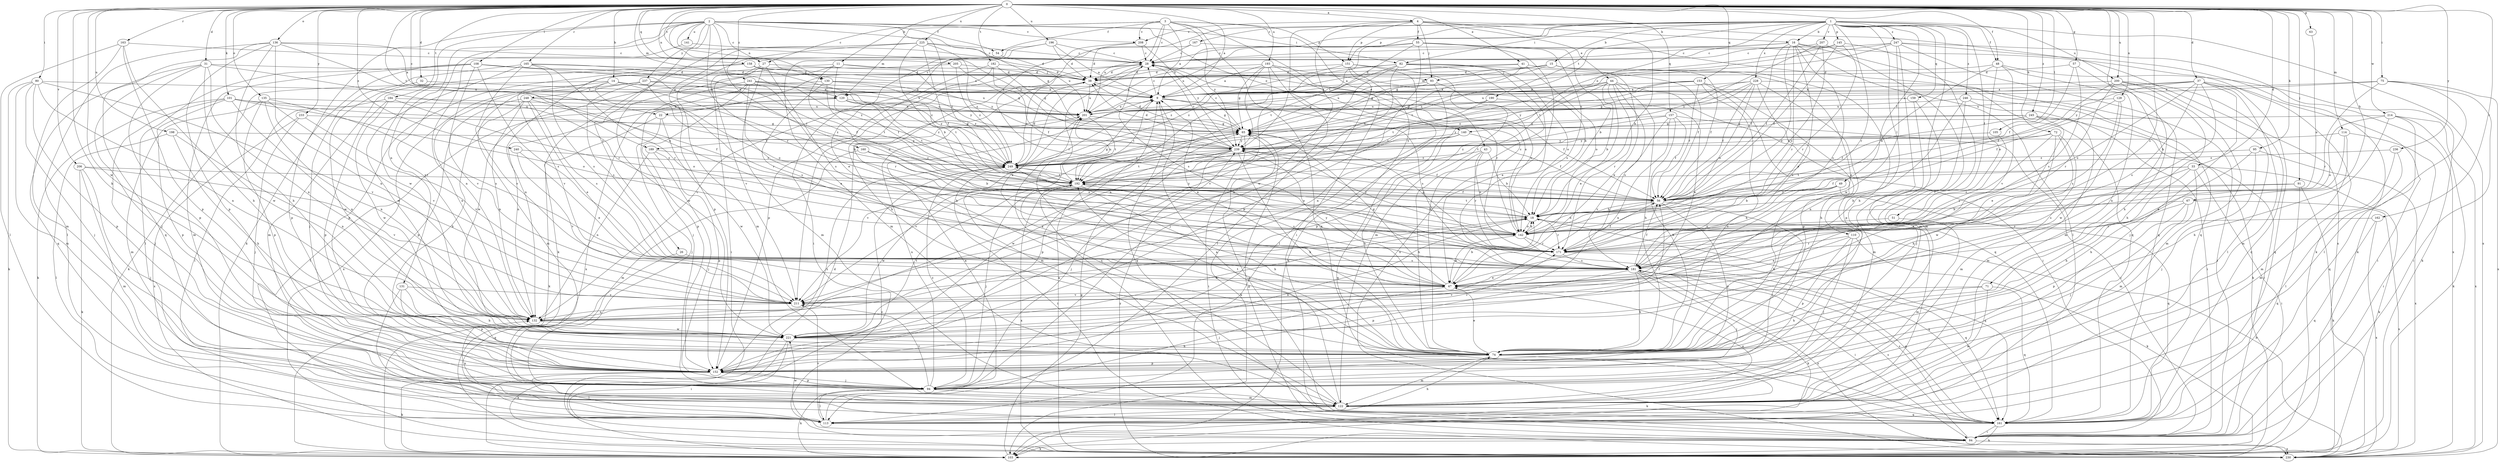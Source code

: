 strict digraph  {
0;
1;
2;
3;
4;
9;
11;
14;
15;
16;
18;
22;
26;
27;
28;
31;
32;
33;
37;
38;
41;
43;
44;
47;
48;
49;
51;
54;
55;
56;
57;
63;
65;
67;
71;
72;
74;
75;
80;
82;
84;
91;
93;
94;
95;
101;
103;
105;
108;
110;
113;
114;
120;
122;
128;
130;
131;
132;
135;
136;
140;
141;
142;
145;
151;
152;
153;
157;
158;
159;
160;
161;
162;
163;
165;
167;
171;
181;
182;
184;
189;
190;
192;
193;
196;
198;
200;
201;
205;
206;
207;
208;
211;
214;
221;
225;
228;
230;
233;
236;
237;
239;
240;
241;
245;
246;
247;
248;
249;
0 -> 4  [label=a];
0 -> 9  [label=a];
0 -> 11  [label=b];
0 -> 14  [label=b];
0 -> 22  [label=c];
0 -> 31  [label=d];
0 -> 32  [label=d];
0 -> 33  [label=d];
0 -> 37  [label=d];
0 -> 41  [label=e];
0 -> 48  [label=f];
0 -> 57  [label=g];
0 -> 63  [label=g];
0 -> 67  [label=h];
0 -> 71  [label=h];
0 -> 72  [label=h];
0 -> 74  [label=h];
0 -> 75  [label=i];
0 -> 80  [label=i];
0 -> 91  [label=j];
0 -> 95  [label=k];
0 -> 101  [label=k];
0 -> 105  [label=l];
0 -> 108  [label=l];
0 -> 114  [label=m];
0 -> 120  [label=m];
0 -> 128  [label=n];
0 -> 130  [label=n];
0 -> 135  [label=o];
0 -> 136  [label=o];
0 -> 153  [label=q];
0 -> 157  [label=q];
0 -> 158  [label=q];
0 -> 162  [label=r];
0 -> 163  [label=r];
0 -> 165  [label=r];
0 -> 181  [label=s];
0 -> 182  [label=t];
0 -> 184  [label=t];
0 -> 189  [label=t];
0 -> 193  [label=u];
0 -> 196  [label=u];
0 -> 198  [label=u];
0 -> 200  [label=u];
0 -> 205  [label=v];
0 -> 206  [label=v];
0 -> 214  [label=w];
0 -> 221  [label=w];
0 -> 225  [label=x];
0 -> 233  [label=y];
0 -> 236  [label=y];
0 -> 240  [label=z];
0 -> 241  [label=z];
0 -> 245  [label=z];
1 -> 15  [label=b];
1 -> 16  [label=b];
1 -> 22  [label=c];
1 -> 48  [label=f];
1 -> 49  [label=f];
1 -> 51  [label=f];
1 -> 82  [label=i];
1 -> 110  [label=l];
1 -> 113  [label=l];
1 -> 140  [label=o];
1 -> 145  [label=p];
1 -> 151  [label=p];
1 -> 159  [label=q];
1 -> 167  [label=r];
1 -> 171  [label=r];
1 -> 189  [label=t];
1 -> 190  [label=t];
1 -> 200  [label=u];
1 -> 201  [label=u];
1 -> 207  [label=v];
1 -> 228  [label=x];
1 -> 230  [label=x];
1 -> 246  [label=z];
1 -> 247  [label=z];
2 -> 26  [label=c];
2 -> 27  [label=c];
2 -> 54  [label=f];
2 -> 65  [label=g];
2 -> 82  [label=i];
2 -> 103  [label=k];
2 -> 130  [label=n];
2 -> 131  [label=n];
2 -> 132  [label=n];
2 -> 140  [label=o];
2 -> 141  [label=o];
2 -> 160  [label=q];
2 -> 171  [label=r];
2 -> 192  [label=t];
2 -> 208  [label=v];
2 -> 221  [label=w];
2 -> 237  [label=y];
2 -> 239  [label=y];
3 -> 9  [label=a];
3 -> 27  [label=c];
3 -> 28  [label=c];
3 -> 43  [label=e];
3 -> 54  [label=f];
3 -> 84  [label=i];
3 -> 120  [label=m];
3 -> 151  [label=p];
3 -> 161  [label=q];
3 -> 201  [label=u];
3 -> 208  [label=v];
3 -> 239  [label=y];
4 -> 16  [label=b];
4 -> 18  [label=b];
4 -> 44  [label=e];
4 -> 55  [label=f];
4 -> 93  [label=j];
4 -> 151  [label=p];
4 -> 208  [label=v];
4 -> 221  [label=w];
4 -> 230  [label=x];
4 -> 239  [label=y];
9 -> 28  [label=c];
9 -> 56  [label=f];
9 -> 65  [label=g];
9 -> 161  [label=q];
9 -> 181  [label=s];
9 -> 192  [label=t];
9 -> 201  [label=u];
11 -> 56  [label=f];
11 -> 93  [label=j];
11 -> 132  [label=n];
11 -> 142  [label=o];
11 -> 221  [label=w];
11 -> 239  [label=y];
14 -> 9  [label=a];
14 -> 18  [label=b];
14 -> 103  [label=k];
14 -> 120  [label=m];
14 -> 132  [label=n];
14 -> 142  [label=o];
14 -> 248  [label=z];
15 -> 38  [label=d];
15 -> 47  [label=e];
15 -> 56  [label=f];
15 -> 65  [label=g];
15 -> 93  [label=j];
15 -> 120  [label=m];
15 -> 152  [label=p];
16 -> 28  [label=c];
16 -> 47  [label=e];
16 -> 56  [label=f];
16 -> 103  [label=k];
16 -> 113  [label=l];
16 -> 142  [label=o];
16 -> 161  [label=q];
16 -> 171  [label=r];
16 -> 181  [label=s];
16 -> 192  [label=t];
18 -> 142  [label=o];
18 -> 161  [label=q];
18 -> 171  [label=r];
18 -> 192  [label=t];
18 -> 211  [label=v];
22 -> 65  [label=g];
22 -> 94  [label=j];
22 -> 103  [label=k];
22 -> 221  [label=w];
26 -> 161  [label=q];
26 -> 181  [label=s];
27 -> 38  [label=d];
27 -> 84  [label=i];
27 -> 122  [label=m];
27 -> 181  [label=s];
27 -> 211  [label=v];
28 -> 38  [label=d];
28 -> 47  [label=e];
28 -> 142  [label=o];
28 -> 181  [label=s];
28 -> 211  [label=v];
31 -> 38  [label=d];
31 -> 94  [label=j];
31 -> 132  [label=n];
31 -> 152  [label=p];
31 -> 161  [label=q];
31 -> 171  [label=r];
31 -> 221  [label=w];
32 -> 9  [label=a];
32 -> 221  [label=w];
33 -> 56  [label=f];
33 -> 74  [label=h];
33 -> 84  [label=i];
33 -> 103  [label=k];
33 -> 122  [label=m];
33 -> 181  [label=s];
33 -> 192  [label=t];
37 -> 9  [label=a];
37 -> 84  [label=i];
37 -> 94  [label=j];
37 -> 122  [label=m];
37 -> 132  [label=n];
37 -> 142  [label=o];
37 -> 161  [label=q];
37 -> 181  [label=s];
37 -> 201  [label=u];
37 -> 239  [label=y];
38 -> 9  [label=a];
38 -> 201  [label=u];
38 -> 249  [label=z];
41 -> 9  [label=a];
41 -> 38  [label=d];
41 -> 47  [label=e];
41 -> 142  [label=o];
41 -> 192  [label=t];
43 -> 18  [label=b];
43 -> 74  [label=h];
43 -> 142  [label=o];
43 -> 171  [label=r];
43 -> 249  [label=z];
44 -> 9  [label=a];
44 -> 18  [label=b];
44 -> 47  [label=e];
44 -> 74  [label=h];
44 -> 84  [label=i];
44 -> 152  [label=p];
44 -> 171  [label=r];
44 -> 181  [label=s];
44 -> 192  [label=t];
47 -> 9  [label=a];
47 -> 18  [label=b];
47 -> 28  [label=c];
47 -> 65  [label=g];
47 -> 94  [label=j];
47 -> 211  [label=v];
47 -> 239  [label=y];
48 -> 18  [label=b];
48 -> 38  [label=d];
48 -> 103  [label=k];
48 -> 122  [label=m];
48 -> 142  [label=o];
48 -> 211  [label=v];
49 -> 18  [label=b];
49 -> 56  [label=f];
49 -> 74  [label=h];
49 -> 161  [label=q];
49 -> 181  [label=s];
51 -> 122  [label=m];
51 -> 142  [label=o];
54 -> 122  [label=m];
54 -> 201  [label=u];
55 -> 18  [label=b];
55 -> 28  [label=c];
55 -> 152  [label=p];
55 -> 181  [label=s];
55 -> 192  [label=t];
55 -> 201  [label=u];
55 -> 230  [label=x];
56 -> 18  [label=b];
56 -> 94  [label=j];
56 -> 142  [label=o];
56 -> 152  [label=p];
56 -> 249  [label=z];
57 -> 38  [label=d];
57 -> 56  [label=f];
57 -> 74  [label=h];
57 -> 181  [label=s];
63 -> 142  [label=o];
65 -> 28  [label=c];
65 -> 38  [label=d];
65 -> 84  [label=i];
65 -> 152  [label=p];
65 -> 211  [label=v];
65 -> 239  [label=y];
67 -> 18  [label=b];
67 -> 94  [label=j];
67 -> 152  [label=p];
67 -> 171  [label=r];
67 -> 230  [label=x];
71 -> 74  [label=h];
71 -> 122  [label=m];
71 -> 161  [label=q];
71 -> 211  [label=v];
72 -> 74  [label=h];
72 -> 122  [label=m];
72 -> 181  [label=s];
72 -> 221  [label=w];
72 -> 239  [label=y];
72 -> 249  [label=z];
74 -> 9  [label=a];
74 -> 47  [label=e];
74 -> 103  [label=k];
74 -> 122  [label=m];
74 -> 152  [label=p];
74 -> 192  [label=t];
75 -> 9  [label=a];
75 -> 84  [label=i];
75 -> 113  [label=l];
75 -> 171  [label=r];
75 -> 201  [label=u];
75 -> 230  [label=x];
80 -> 9  [label=a];
80 -> 94  [label=j];
80 -> 103  [label=k];
80 -> 122  [label=m];
80 -> 132  [label=n];
80 -> 152  [label=p];
80 -> 211  [label=v];
82 -> 38  [label=d];
82 -> 47  [label=e];
82 -> 56  [label=f];
82 -> 74  [label=h];
82 -> 132  [label=n];
82 -> 142  [label=o];
82 -> 192  [label=t];
82 -> 211  [label=v];
82 -> 249  [label=z];
84 -> 65  [label=g];
84 -> 103  [label=k];
84 -> 181  [label=s];
84 -> 230  [label=x];
91 -> 18  [label=b];
91 -> 56  [label=f];
91 -> 103  [label=k];
91 -> 161  [label=q];
93 -> 9  [label=a];
93 -> 65  [label=g];
93 -> 132  [label=n];
93 -> 142  [label=o];
94 -> 103  [label=k];
94 -> 113  [label=l];
94 -> 122  [label=m];
94 -> 152  [label=p];
94 -> 201  [label=u];
94 -> 211  [label=v];
94 -> 249  [label=z];
95 -> 74  [label=h];
95 -> 94  [label=j];
95 -> 230  [label=x];
95 -> 249  [label=z];
101 -> 94  [label=j];
101 -> 103  [label=k];
101 -> 132  [label=n];
101 -> 142  [label=o];
101 -> 152  [label=p];
101 -> 201  [label=u];
101 -> 249  [label=z];
103 -> 38  [label=d];
103 -> 65  [label=g];
103 -> 249  [label=z];
105 -> 171  [label=r];
105 -> 239  [label=y];
108 -> 38  [label=d];
108 -> 113  [label=l];
108 -> 122  [label=m];
108 -> 152  [label=p];
108 -> 181  [label=s];
108 -> 192  [label=t];
108 -> 211  [label=v];
108 -> 249  [label=z];
110 -> 47  [label=e];
110 -> 94  [label=j];
110 -> 103  [label=k];
110 -> 152  [label=p];
110 -> 171  [label=r];
113 -> 9  [label=a];
113 -> 74  [label=h];
113 -> 211  [label=v];
113 -> 221  [label=w];
114 -> 47  [label=e];
114 -> 84  [label=i];
114 -> 122  [label=m];
114 -> 239  [label=y];
120 -> 113  [label=l];
120 -> 132  [label=n];
120 -> 192  [label=t];
120 -> 201  [label=u];
120 -> 239  [label=y];
120 -> 249  [label=z];
122 -> 9  [label=a];
122 -> 47  [label=e];
122 -> 113  [label=l];
122 -> 132  [label=n];
122 -> 161  [label=q];
122 -> 201  [label=u];
128 -> 56  [label=f];
128 -> 181  [label=s];
128 -> 201  [label=u];
128 -> 221  [label=w];
130 -> 9  [label=a];
130 -> 181  [label=s];
130 -> 192  [label=t];
130 -> 201  [label=u];
130 -> 221  [label=w];
130 -> 239  [label=y];
131 -> 74  [label=h];
131 -> 113  [label=l];
131 -> 152  [label=p];
131 -> 211  [label=v];
132 -> 28  [label=c];
132 -> 221  [label=w];
135 -> 122  [label=m];
135 -> 132  [label=n];
135 -> 152  [label=p];
135 -> 181  [label=s];
135 -> 201  [label=u];
135 -> 211  [label=v];
136 -> 9  [label=a];
136 -> 28  [label=c];
136 -> 74  [label=h];
136 -> 113  [label=l];
136 -> 132  [label=n];
136 -> 142  [label=o];
136 -> 152  [label=p];
136 -> 161  [label=q];
140 -> 56  [label=f];
140 -> 74  [label=h];
140 -> 103  [label=k];
140 -> 161  [label=q];
140 -> 239  [label=y];
141 -> 28  [label=c];
141 -> 132  [label=n];
142 -> 18  [label=b];
142 -> 28  [label=c];
142 -> 47  [label=e];
142 -> 161  [label=q];
142 -> 171  [label=r];
142 -> 239  [label=y];
145 -> 28  [label=c];
145 -> 56  [label=f];
145 -> 65  [label=g];
145 -> 122  [label=m];
145 -> 171  [label=r];
151 -> 38  [label=d];
151 -> 94  [label=j];
151 -> 103  [label=k];
151 -> 113  [label=l];
151 -> 122  [label=m];
151 -> 249  [label=z];
152 -> 18  [label=b];
152 -> 94  [label=j];
152 -> 103  [label=k];
152 -> 113  [label=l];
152 -> 249  [label=z];
153 -> 9  [label=a];
153 -> 56  [label=f];
153 -> 65  [label=g];
153 -> 74  [label=h];
153 -> 152  [label=p];
153 -> 161  [label=q];
153 -> 201  [label=u];
157 -> 56  [label=f];
157 -> 65  [label=g];
157 -> 74  [label=h];
157 -> 84  [label=i];
157 -> 132  [label=n];
157 -> 192  [label=t];
157 -> 211  [label=v];
158 -> 9  [label=a];
158 -> 38  [label=d];
158 -> 122  [label=m];
158 -> 152  [label=p];
158 -> 249  [label=z];
159 -> 74  [label=h];
159 -> 122  [label=m];
159 -> 201  [label=u];
160 -> 18  [label=b];
160 -> 122  [label=m];
160 -> 142  [label=o];
160 -> 249  [label=z];
161 -> 65  [label=g];
161 -> 84  [label=i];
161 -> 103  [label=k];
161 -> 181  [label=s];
162 -> 142  [label=o];
162 -> 161  [label=q];
162 -> 230  [label=x];
163 -> 28  [label=c];
163 -> 74  [label=h];
163 -> 113  [label=l];
163 -> 122  [label=m];
163 -> 152  [label=p];
165 -> 38  [label=d];
165 -> 56  [label=f];
165 -> 94  [label=j];
165 -> 171  [label=r];
165 -> 181  [label=s];
165 -> 211  [label=v];
165 -> 221  [label=w];
167 -> 28  [label=c];
167 -> 38  [label=d];
167 -> 161  [label=q];
171 -> 56  [label=f];
171 -> 65  [label=g];
171 -> 161  [label=q];
171 -> 181  [label=s];
181 -> 47  [label=e];
181 -> 56  [label=f];
181 -> 74  [label=h];
181 -> 84  [label=i];
181 -> 94  [label=j];
181 -> 103  [label=k];
181 -> 152  [label=p];
181 -> 161  [label=q];
181 -> 230  [label=x];
182 -> 38  [label=d];
182 -> 56  [label=f];
182 -> 65  [label=g];
182 -> 74  [label=h];
182 -> 152  [label=p];
184 -> 113  [label=l];
184 -> 142  [label=o];
184 -> 152  [label=p];
184 -> 201  [label=u];
184 -> 221  [label=w];
189 -> 94  [label=j];
189 -> 132  [label=n];
189 -> 152  [label=p];
189 -> 249  [label=z];
190 -> 47  [label=e];
190 -> 192  [label=t];
190 -> 201  [label=u];
192 -> 56  [label=f];
192 -> 74  [label=h];
192 -> 84  [label=i];
192 -> 94  [label=j];
192 -> 181  [label=s];
192 -> 201  [label=u];
192 -> 221  [label=w];
192 -> 230  [label=x];
193 -> 9  [label=a];
193 -> 18  [label=b];
193 -> 38  [label=d];
193 -> 65  [label=g];
193 -> 113  [label=l];
193 -> 132  [label=n];
193 -> 171  [label=r];
193 -> 239  [label=y];
196 -> 9  [label=a];
196 -> 28  [label=c];
196 -> 38  [label=d];
196 -> 47  [label=e];
196 -> 84  [label=i];
198 -> 74  [label=h];
198 -> 113  [label=l];
198 -> 132  [label=n];
198 -> 239  [label=y];
200 -> 9  [label=a];
200 -> 56  [label=f];
200 -> 74  [label=h];
200 -> 113  [label=l];
200 -> 122  [label=m];
200 -> 161  [label=q];
200 -> 171  [label=r];
201 -> 65  [label=g];
201 -> 122  [label=m];
201 -> 192  [label=t];
205 -> 38  [label=d];
205 -> 65  [label=g];
205 -> 211  [label=v];
205 -> 249  [label=z];
206 -> 94  [label=j];
206 -> 103  [label=k];
206 -> 122  [label=m];
206 -> 192  [label=t];
206 -> 211  [label=v];
207 -> 28  [label=c];
207 -> 56  [label=f];
207 -> 122  [label=m];
207 -> 142  [label=o];
207 -> 249  [label=z];
208 -> 28  [label=c];
208 -> 74  [label=h];
208 -> 171  [label=r];
208 -> 239  [label=y];
211 -> 132  [label=n];
214 -> 65  [label=g];
214 -> 74  [label=h];
214 -> 103  [label=k];
214 -> 142  [label=o];
214 -> 161  [label=q];
214 -> 230  [label=x];
221 -> 18  [label=b];
221 -> 56  [label=f];
221 -> 74  [label=h];
221 -> 84  [label=i];
221 -> 171  [label=r];
221 -> 192  [label=t];
221 -> 230  [label=x];
225 -> 18  [label=b];
225 -> 28  [label=c];
225 -> 38  [label=d];
225 -> 56  [label=f];
225 -> 103  [label=k];
225 -> 122  [label=m];
225 -> 152  [label=p];
225 -> 249  [label=z];
228 -> 9  [label=a];
228 -> 56  [label=f];
228 -> 65  [label=g];
228 -> 74  [label=h];
228 -> 84  [label=i];
228 -> 142  [label=o];
228 -> 181  [label=s];
228 -> 239  [label=y];
228 -> 249  [label=z];
230 -> 9  [label=a];
230 -> 18  [label=b];
230 -> 239  [label=y];
233 -> 65  [label=g];
233 -> 94  [label=j];
233 -> 211  [label=v];
233 -> 230  [label=x];
236 -> 113  [label=l];
236 -> 122  [label=m];
236 -> 249  [label=z];
237 -> 9  [label=a];
237 -> 122  [label=m];
237 -> 171  [label=r];
237 -> 181  [label=s];
237 -> 201  [label=u];
237 -> 230  [label=x];
239 -> 28  [label=c];
239 -> 38  [label=d];
239 -> 56  [label=f];
239 -> 74  [label=h];
239 -> 94  [label=j];
239 -> 192  [label=t];
239 -> 211  [label=v];
239 -> 221  [label=w];
239 -> 249  [label=z];
240 -> 47  [label=e];
240 -> 211  [label=v];
240 -> 249  [label=z];
241 -> 9  [label=a];
241 -> 47  [label=e];
241 -> 94  [label=j];
241 -> 152  [label=p];
241 -> 171  [label=r];
241 -> 192  [label=t];
241 -> 230  [label=x];
241 -> 249  [label=z];
245 -> 47  [label=e];
245 -> 56  [label=f];
245 -> 65  [label=g];
245 -> 84  [label=i];
245 -> 122  [label=m];
245 -> 239  [label=y];
246 -> 84  [label=i];
246 -> 94  [label=j];
246 -> 103  [label=k];
246 -> 132  [label=n];
246 -> 201  [label=u];
247 -> 28  [label=c];
247 -> 74  [label=h];
247 -> 103  [label=k];
247 -> 161  [label=q];
247 -> 192  [label=t];
247 -> 221  [label=w];
247 -> 230  [label=x];
247 -> 249  [label=z];
248 -> 47  [label=e];
248 -> 56  [label=f];
248 -> 74  [label=h];
248 -> 132  [label=n];
248 -> 152  [label=p];
248 -> 181  [label=s];
248 -> 192  [label=t];
248 -> 201  [label=u];
249 -> 38  [label=d];
249 -> 65  [label=g];
249 -> 84  [label=i];
249 -> 142  [label=o];
249 -> 192  [label=t];
}
